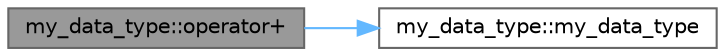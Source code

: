 digraph "my_data_type::operator+"
{
 // LATEX_PDF_SIZE
  bgcolor="transparent";
  edge [fontname=Helvetica,fontsize=10,labelfontname=Helvetica,labelfontsize=10];
  node [fontname=Helvetica,fontsize=10,shape=box,height=0.2,width=0.4];
  rankdir="LR";
  Node1 [id="Node000001",label="my_data_type::operator+",height=0.2,width=0.4,color="gray40", fillcolor="grey60", style="filled", fontcolor="black",tooltip=" "];
  Node1 -> Node2 [id="edge2_Node000001_Node000002",color="steelblue1",style="solid",tooltip=" "];
  Node2 [id="Node000002",label="my_data_type::my_data_type",height=0.2,width=0.4,color="grey40", fillcolor="white", style="filled",URL="$classmy__data__type.html#abe7867fa9f771af02bb3e740ec06bdcd",tooltip=" "];
}
